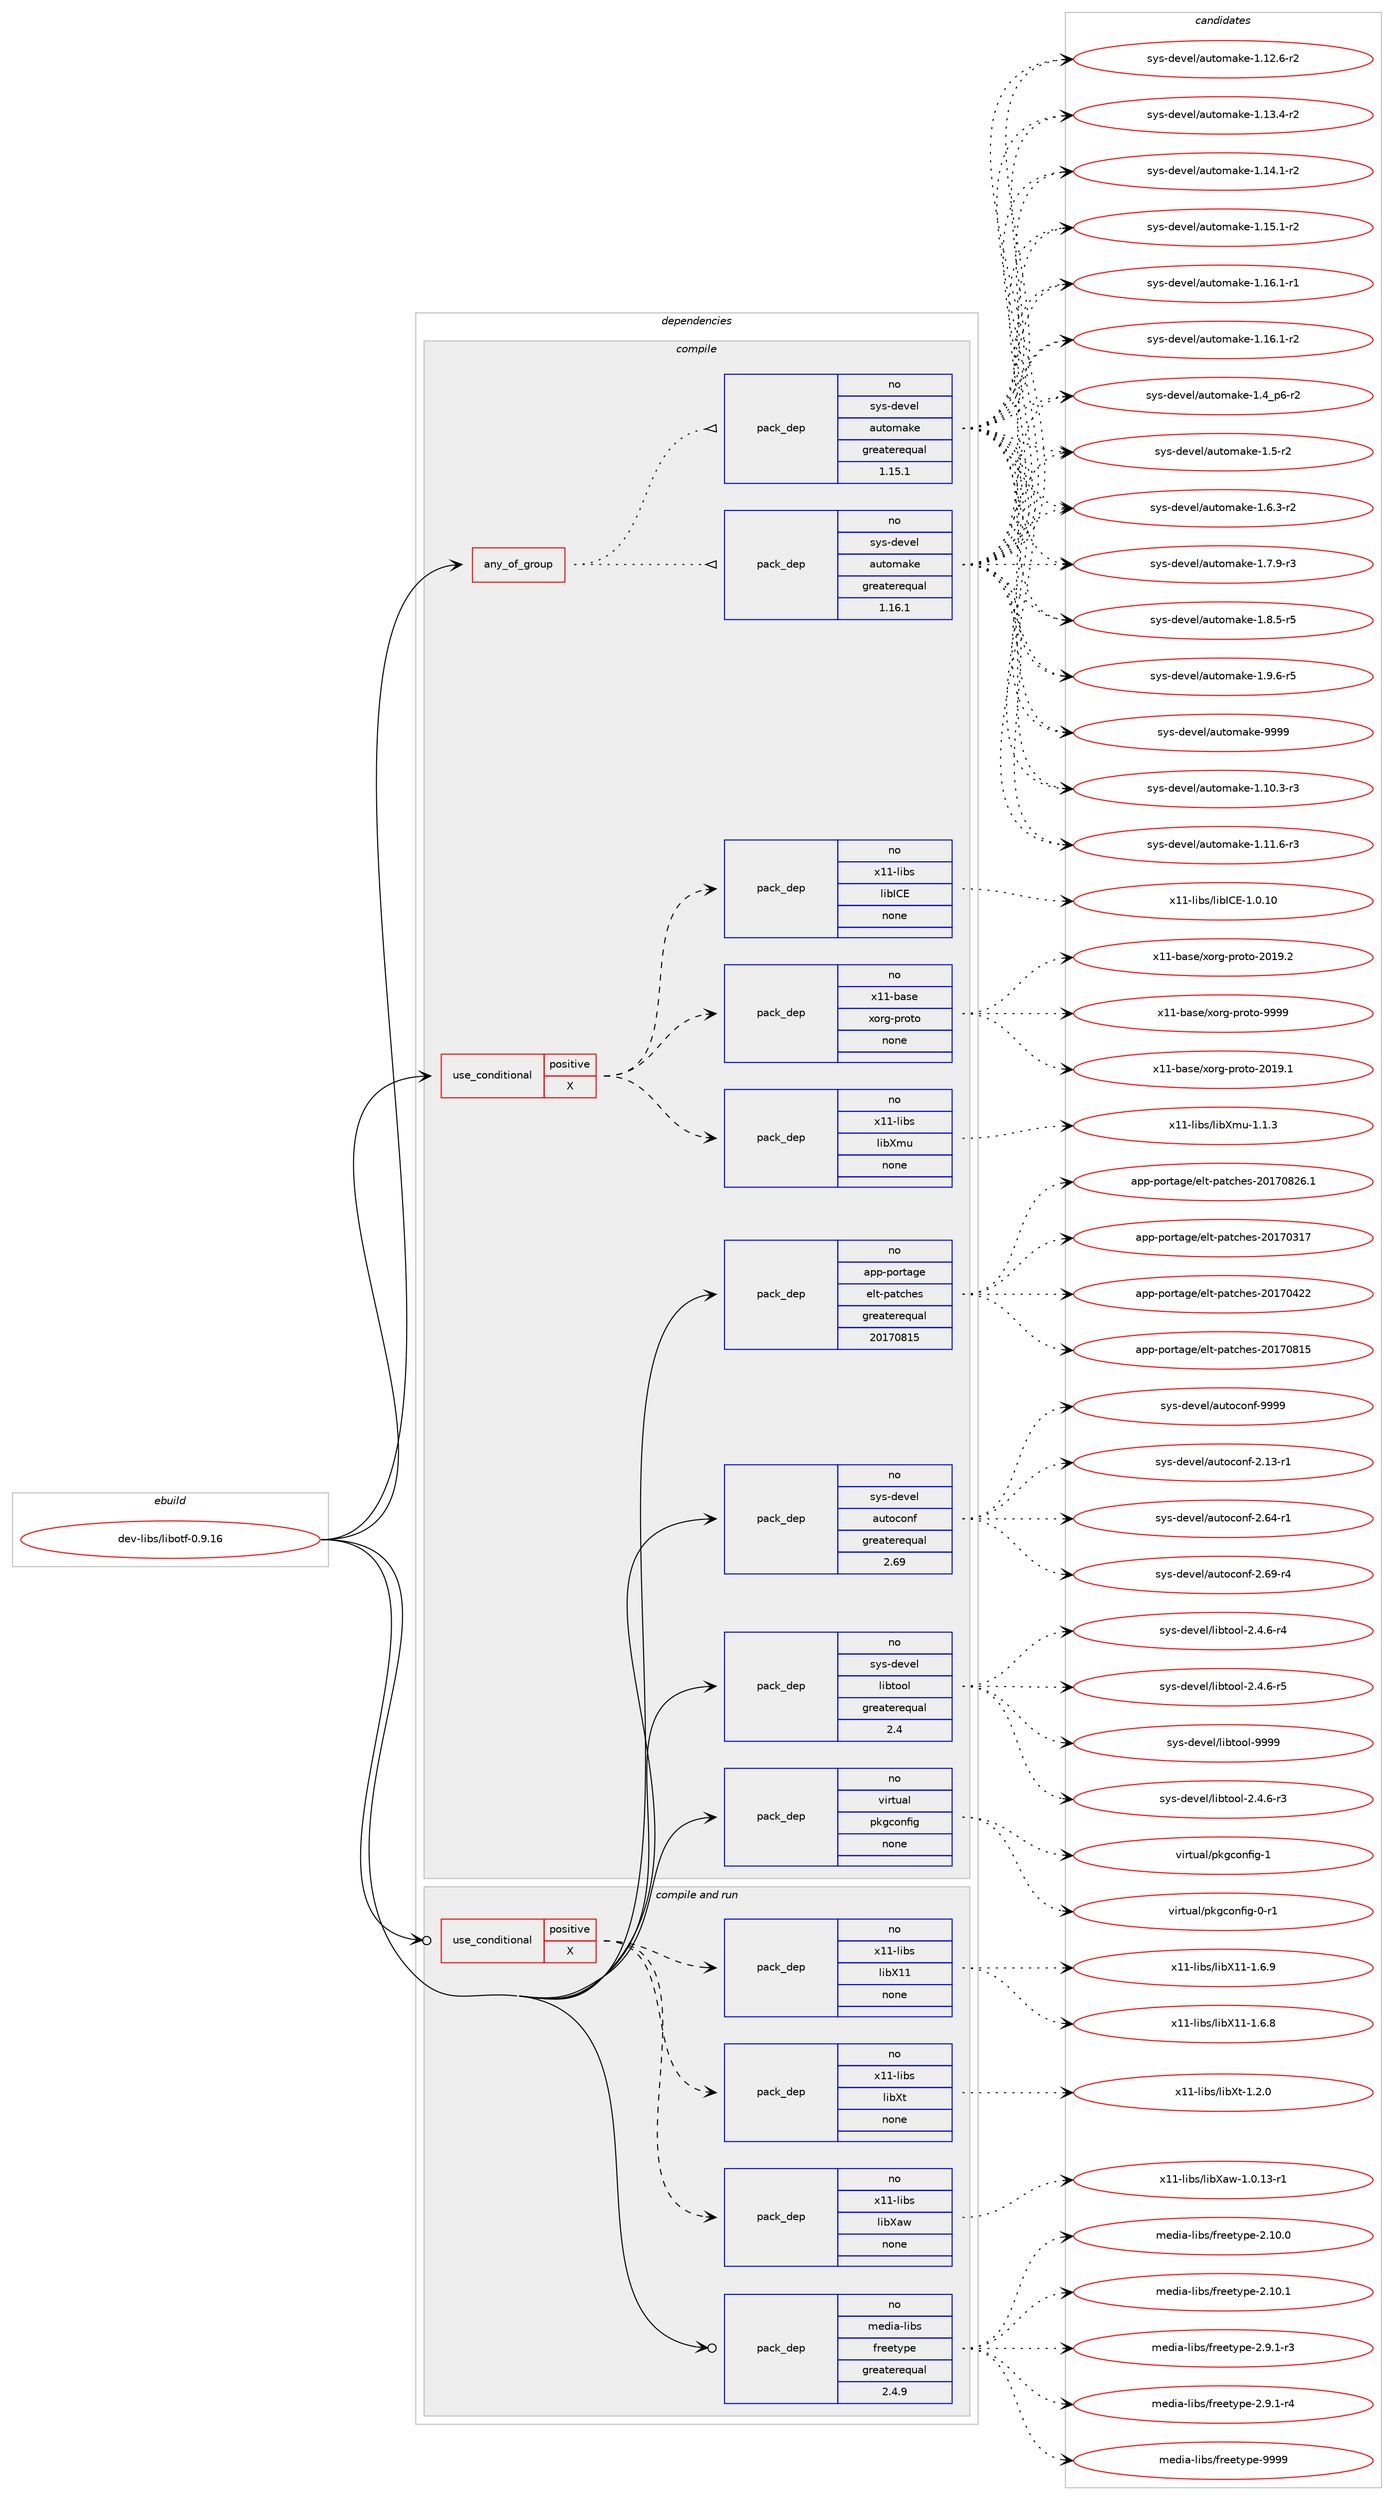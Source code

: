 digraph prolog {

# *************
# Graph options
# *************

newrank=true;
concentrate=true;
compound=true;
graph [rankdir=LR,fontname=Helvetica,fontsize=10,ranksep=1.5];#, ranksep=2.5, nodesep=0.2];
edge  [arrowhead=vee];
node  [fontname=Helvetica,fontsize=10];

# **********
# The ebuild
# **********

subgraph cluster_leftcol {
color=gray;
rank=same;
label=<<i>ebuild</i>>;
id [label="dev-libs/libotf-0.9.16", color=red, width=4, href="../dev-libs/libotf-0.9.16.svg"];
}

# ****************
# The dependencies
# ****************

subgraph cluster_midcol {
color=gray;
label=<<i>dependencies</i>>;
subgraph cluster_compile {
fillcolor="#eeeeee";
style=filled;
label=<<i>compile</i>>;
subgraph any11141 {
dependency566397 [label=<<TABLE BORDER="0" CELLBORDER="1" CELLSPACING="0" CELLPADDING="4"><TR><TD CELLPADDING="10">any_of_group</TD></TR></TABLE>>, shape=none, color=red];subgraph pack423010 {
dependency566398 [label=<<TABLE BORDER="0" CELLBORDER="1" CELLSPACING="0" CELLPADDING="4" WIDTH="220"><TR><TD ROWSPAN="6" CELLPADDING="30">pack_dep</TD></TR><TR><TD WIDTH="110">no</TD></TR><TR><TD>sys-devel</TD></TR><TR><TD>automake</TD></TR><TR><TD>greaterequal</TD></TR><TR><TD>1.16.1</TD></TR></TABLE>>, shape=none, color=blue];
}
dependency566397:e -> dependency566398:w [weight=20,style="dotted",arrowhead="oinv"];
subgraph pack423011 {
dependency566399 [label=<<TABLE BORDER="0" CELLBORDER="1" CELLSPACING="0" CELLPADDING="4" WIDTH="220"><TR><TD ROWSPAN="6" CELLPADDING="30">pack_dep</TD></TR><TR><TD WIDTH="110">no</TD></TR><TR><TD>sys-devel</TD></TR><TR><TD>automake</TD></TR><TR><TD>greaterequal</TD></TR><TR><TD>1.15.1</TD></TR></TABLE>>, shape=none, color=blue];
}
dependency566397:e -> dependency566399:w [weight=20,style="dotted",arrowhead="oinv"];
}
id:e -> dependency566397:w [weight=20,style="solid",arrowhead="vee"];
subgraph cond131889 {
dependency566400 [label=<<TABLE BORDER="0" CELLBORDER="1" CELLSPACING="0" CELLPADDING="4"><TR><TD ROWSPAN="3" CELLPADDING="10">use_conditional</TD></TR><TR><TD>positive</TD></TR><TR><TD>X</TD></TR></TABLE>>, shape=none, color=red];
subgraph pack423012 {
dependency566401 [label=<<TABLE BORDER="0" CELLBORDER="1" CELLSPACING="0" CELLPADDING="4" WIDTH="220"><TR><TD ROWSPAN="6" CELLPADDING="30">pack_dep</TD></TR><TR><TD WIDTH="110">no</TD></TR><TR><TD>x11-base</TD></TR><TR><TD>xorg-proto</TD></TR><TR><TD>none</TD></TR><TR><TD></TD></TR></TABLE>>, shape=none, color=blue];
}
dependency566400:e -> dependency566401:w [weight=20,style="dashed",arrowhead="vee"];
subgraph pack423013 {
dependency566402 [label=<<TABLE BORDER="0" CELLBORDER="1" CELLSPACING="0" CELLPADDING="4" WIDTH="220"><TR><TD ROWSPAN="6" CELLPADDING="30">pack_dep</TD></TR><TR><TD WIDTH="110">no</TD></TR><TR><TD>x11-libs</TD></TR><TR><TD>libICE</TD></TR><TR><TD>none</TD></TR><TR><TD></TD></TR></TABLE>>, shape=none, color=blue];
}
dependency566400:e -> dependency566402:w [weight=20,style="dashed",arrowhead="vee"];
subgraph pack423014 {
dependency566403 [label=<<TABLE BORDER="0" CELLBORDER="1" CELLSPACING="0" CELLPADDING="4" WIDTH="220"><TR><TD ROWSPAN="6" CELLPADDING="30">pack_dep</TD></TR><TR><TD WIDTH="110">no</TD></TR><TR><TD>x11-libs</TD></TR><TR><TD>libXmu</TD></TR><TR><TD>none</TD></TR><TR><TD></TD></TR></TABLE>>, shape=none, color=blue];
}
dependency566400:e -> dependency566403:w [weight=20,style="dashed",arrowhead="vee"];
}
id:e -> dependency566400:w [weight=20,style="solid",arrowhead="vee"];
subgraph pack423015 {
dependency566404 [label=<<TABLE BORDER="0" CELLBORDER="1" CELLSPACING="0" CELLPADDING="4" WIDTH="220"><TR><TD ROWSPAN="6" CELLPADDING="30">pack_dep</TD></TR><TR><TD WIDTH="110">no</TD></TR><TR><TD>app-portage</TD></TR><TR><TD>elt-patches</TD></TR><TR><TD>greaterequal</TD></TR><TR><TD>20170815</TD></TR></TABLE>>, shape=none, color=blue];
}
id:e -> dependency566404:w [weight=20,style="solid",arrowhead="vee"];
subgraph pack423016 {
dependency566405 [label=<<TABLE BORDER="0" CELLBORDER="1" CELLSPACING="0" CELLPADDING="4" WIDTH="220"><TR><TD ROWSPAN="6" CELLPADDING="30">pack_dep</TD></TR><TR><TD WIDTH="110">no</TD></TR><TR><TD>sys-devel</TD></TR><TR><TD>autoconf</TD></TR><TR><TD>greaterequal</TD></TR><TR><TD>2.69</TD></TR></TABLE>>, shape=none, color=blue];
}
id:e -> dependency566405:w [weight=20,style="solid",arrowhead="vee"];
subgraph pack423017 {
dependency566406 [label=<<TABLE BORDER="0" CELLBORDER="1" CELLSPACING="0" CELLPADDING="4" WIDTH="220"><TR><TD ROWSPAN="6" CELLPADDING="30">pack_dep</TD></TR><TR><TD WIDTH="110">no</TD></TR><TR><TD>sys-devel</TD></TR><TR><TD>libtool</TD></TR><TR><TD>greaterequal</TD></TR><TR><TD>2.4</TD></TR></TABLE>>, shape=none, color=blue];
}
id:e -> dependency566406:w [weight=20,style="solid",arrowhead="vee"];
subgraph pack423018 {
dependency566407 [label=<<TABLE BORDER="0" CELLBORDER="1" CELLSPACING="0" CELLPADDING="4" WIDTH="220"><TR><TD ROWSPAN="6" CELLPADDING="30">pack_dep</TD></TR><TR><TD WIDTH="110">no</TD></TR><TR><TD>virtual</TD></TR><TR><TD>pkgconfig</TD></TR><TR><TD>none</TD></TR><TR><TD></TD></TR></TABLE>>, shape=none, color=blue];
}
id:e -> dependency566407:w [weight=20,style="solid",arrowhead="vee"];
}
subgraph cluster_compileandrun {
fillcolor="#eeeeee";
style=filled;
label=<<i>compile and run</i>>;
subgraph cond131890 {
dependency566408 [label=<<TABLE BORDER="0" CELLBORDER="1" CELLSPACING="0" CELLPADDING="4"><TR><TD ROWSPAN="3" CELLPADDING="10">use_conditional</TD></TR><TR><TD>positive</TD></TR><TR><TD>X</TD></TR></TABLE>>, shape=none, color=red];
subgraph pack423019 {
dependency566409 [label=<<TABLE BORDER="0" CELLBORDER="1" CELLSPACING="0" CELLPADDING="4" WIDTH="220"><TR><TD ROWSPAN="6" CELLPADDING="30">pack_dep</TD></TR><TR><TD WIDTH="110">no</TD></TR><TR><TD>x11-libs</TD></TR><TR><TD>libX11</TD></TR><TR><TD>none</TD></TR><TR><TD></TD></TR></TABLE>>, shape=none, color=blue];
}
dependency566408:e -> dependency566409:w [weight=20,style="dashed",arrowhead="vee"];
subgraph pack423020 {
dependency566410 [label=<<TABLE BORDER="0" CELLBORDER="1" CELLSPACING="0" CELLPADDING="4" WIDTH="220"><TR><TD ROWSPAN="6" CELLPADDING="30">pack_dep</TD></TR><TR><TD WIDTH="110">no</TD></TR><TR><TD>x11-libs</TD></TR><TR><TD>libXaw</TD></TR><TR><TD>none</TD></TR><TR><TD></TD></TR></TABLE>>, shape=none, color=blue];
}
dependency566408:e -> dependency566410:w [weight=20,style="dashed",arrowhead="vee"];
subgraph pack423021 {
dependency566411 [label=<<TABLE BORDER="0" CELLBORDER="1" CELLSPACING="0" CELLPADDING="4" WIDTH="220"><TR><TD ROWSPAN="6" CELLPADDING="30">pack_dep</TD></TR><TR><TD WIDTH="110">no</TD></TR><TR><TD>x11-libs</TD></TR><TR><TD>libXt</TD></TR><TR><TD>none</TD></TR><TR><TD></TD></TR></TABLE>>, shape=none, color=blue];
}
dependency566408:e -> dependency566411:w [weight=20,style="dashed",arrowhead="vee"];
}
id:e -> dependency566408:w [weight=20,style="solid",arrowhead="odotvee"];
subgraph pack423022 {
dependency566412 [label=<<TABLE BORDER="0" CELLBORDER="1" CELLSPACING="0" CELLPADDING="4" WIDTH="220"><TR><TD ROWSPAN="6" CELLPADDING="30">pack_dep</TD></TR><TR><TD WIDTH="110">no</TD></TR><TR><TD>media-libs</TD></TR><TR><TD>freetype</TD></TR><TR><TD>greaterequal</TD></TR><TR><TD>2.4.9</TD></TR></TABLE>>, shape=none, color=blue];
}
id:e -> dependency566412:w [weight=20,style="solid",arrowhead="odotvee"];
}
subgraph cluster_run {
fillcolor="#eeeeee";
style=filled;
label=<<i>run</i>>;
}
}

# **************
# The candidates
# **************

subgraph cluster_choices {
rank=same;
color=gray;
label=<<i>candidates</i>>;

subgraph choice423010 {
color=black;
nodesep=1;
choice11512111545100101118101108479711711611110997107101454946494846514511451 [label="sys-devel/automake-1.10.3-r3", color=red, width=4,href="../sys-devel/automake-1.10.3-r3.svg"];
choice11512111545100101118101108479711711611110997107101454946494946544511451 [label="sys-devel/automake-1.11.6-r3", color=red, width=4,href="../sys-devel/automake-1.11.6-r3.svg"];
choice11512111545100101118101108479711711611110997107101454946495046544511450 [label="sys-devel/automake-1.12.6-r2", color=red, width=4,href="../sys-devel/automake-1.12.6-r2.svg"];
choice11512111545100101118101108479711711611110997107101454946495146524511450 [label="sys-devel/automake-1.13.4-r2", color=red, width=4,href="../sys-devel/automake-1.13.4-r2.svg"];
choice11512111545100101118101108479711711611110997107101454946495246494511450 [label="sys-devel/automake-1.14.1-r2", color=red, width=4,href="../sys-devel/automake-1.14.1-r2.svg"];
choice11512111545100101118101108479711711611110997107101454946495346494511450 [label="sys-devel/automake-1.15.1-r2", color=red, width=4,href="../sys-devel/automake-1.15.1-r2.svg"];
choice11512111545100101118101108479711711611110997107101454946495446494511449 [label="sys-devel/automake-1.16.1-r1", color=red, width=4,href="../sys-devel/automake-1.16.1-r1.svg"];
choice11512111545100101118101108479711711611110997107101454946495446494511450 [label="sys-devel/automake-1.16.1-r2", color=red, width=4,href="../sys-devel/automake-1.16.1-r2.svg"];
choice115121115451001011181011084797117116111109971071014549465295112544511450 [label="sys-devel/automake-1.4_p6-r2", color=red, width=4,href="../sys-devel/automake-1.4_p6-r2.svg"];
choice11512111545100101118101108479711711611110997107101454946534511450 [label="sys-devel/automake-1.5-r2", color=red, width=4,href="../sys-devel/automake-1.5-r2.svg"];
choice115121115451001011181011084797117116111109971071014549465446514511450 [label="sys-devel/automake-1.6.3-r2", color=red, width=4,href="../sys-devel/automake-1.6.3-r2.svg"];
choice115121115451001011181011084797117116111109971071014549465546574511451 [label="sys-devel/automake-1.7.9-r3", color=red, width=4,href="../sys-devel/automake-1.7.9-r3.svg"];
choice115121115451001011181011084797117116111109971071014549465646534511453 [label="sys-devel/automake-1.8.5-r5", color=red, width=4,href="../sys-devel/automake-1.8.5-r5.svg"];
choice115121115451001011181011084797117116111109971071014549465746544511453 [label="sys-devel/automake-1.9.6-r5", color=red, width=4,href="../sys-devel/automake-1.9.6-r5.svg"];
choice115121115451001011181011084797117116111109971071014557575757 [label="sys-devel/automake-9999", color=red, width=4,href="../sys-devel/automake-9999.svg"];
dependency566398:e -> choice11512111545100101118101108479711711611110997107101454946494846514511451:w [style=dotted,weight="100"];
dependency566398:e -> choice11512111545100101118101108479711711611110997107101454946494946544511451:w [style=dotted,weight="100"];
dependency566398:e -> choice11512111545100101118101108479711711611110997107101454946495046544511450:w [style=dotted,weight="100"];
dependency566398:e -> choice11512111545100101118101108479711711611110997107101454946495146524511450:w [style=dotted,weight="100"];
dependency566398:e -> choice11512111545100101118101108479711711611110997107101454946495246494511450:w [style=dotted,weight="100"];
dependency566398:e -> choice11512111545100101118101108479711711611110997107101454946495346494511450:w [style=dotted,weight="100"];
dependency566398:e -> choice11512111545100101118101108479711711611110997107101454946495446494511449:w [style=dotted,weight="100"];
dependency566398:e -> choice11512111545100101118101108479711711611110997107101454946495446494511450:w [style=dotted,weight="100"];
dependency566398:e -> choice115121115451001011181011084797117116111109971071014549465295112544511450:w [style=dotted,weight="100"];
dependency566398:e -> choice11512111545100101118101108479711711611110997107101454946534511450:w [style=dotted,weight="100"];
dependency566398:e -> choice115121115451001011181011084797117116111109971071014549465446514511450:w [style=dotted,weight="100"];
dependency566398:e -> choice115121115451001011181011084797117116111109971071014549465546574511451:w [style=dotted,weight="100"];
dependency566398:e -> choice115121115451001011181011084797117116111109971071014549465646534511453:w [style=dotted,weight="100"];
dependency566398:e -> choice115121115451001011181011084797117116111109971071014549465746544511453:w [style=dotted,weight="100"];
dependency566398:e -> choice115121115451001011181011084797117116111109971071014557575757:w [style=dotted,weight="100"];
}
subgraph choice423011 {
color=black;
nodesep=1;
choice11512111545100101118101108479711711611110997107101454946494846514511451 [label="sys-devel/automake-1.10.3-r3", color=red, width=4,href="../sys-devel/automake-1.10.3-r3.svg"];
choice11512111545100101118101108479711711611110997107101454946494946544511451 [label="sys-devel/automake-1.11.6-r3", color=red, width=4,href="../sys-devel/automake-1.11.6-r3.svg"];
choice11512111545100101118101108479711711611110997107101454946495046544511450 [label="sys-devel/automake-1.12.6-r2", color=red, width=4,href="../sys-devel/automake-1.12.6-r2.svg"];
choice11512111545100101118101108479711711611110997107101454946495146524511450 [label="sys-devel/automake-1.13.4-r2", color=red, width=4,href="../sys-devel/automake-1.13.4-r2.svg"];
choice11512111545100101118101108479711711611110997107101454946495246494511450 [label="sys-devel/automake-1.14.1-r2", color=red, width=4,href="../sys-devel/automake-1.14.1-r2.svg"];
choice11512111545100101118101108479711711611110997107101454946495346494511450 [label="sys-devel/automake-1.15.1-r2", color=red, width=4,href="../sys-devel/automake-1.15.1-r2.svg"];
choice11512111545100101118101108479711711611110997107101454946495446494511449 [label="sys-devel/automake-1.16.1-r1", color=red, width=4,href="../sys-devel/automake-1.16.1-r1.svg"];
choice11512111545100101118101108479711711611110997107101454946495446494511450 [label="sys-devel/automake-1.16.1-r2", color=red, width=4,href="../sys-devel/automake-1.16.1-r2.svg"];
choice115121115451001011181011084797117116111109971071014549465295112544511450 [label="sys-devel/automake-1.4_p6-r2", color=red, width=4,href="../sys-devel/automake-1.4_p6-r2.svg"];
choice11512111545100101118101108479711711611110997107101454946534511450 [label="sys-devel/automake-1.5-r2", color=red, width=4,href="../sys-devel/automake-1.5-r2.svg"];
choice115121115451001011181011084797117116111109971071014549465446514511450 [label="sys-devel/automake-1.6.3-r2", color=red, width=4,href="../sys-devel/automake-1.6.3-r2.svg"];
choice115121115451001011181011084797117116111109971071014549465546574511451 [label="sys-devel/automake-1.7.9-r3", color=red, width=4,href="../sys-devel/automake-1.7.9-r3.svg"];
choice115121115451001011181011084797117116111109971071014549465646534511453 [label="sys-devel/automake-1.8.5-r5", color=red, width=4,href="../sys-devel/automake-1.8.5-r5.svg"];
choice115121115451001011181011084797117116111109971071014549465746544511453 [label="sys-devel/automake-1.9.6-r5", color=red, width=4,href="../sys-devel/automake-1.9.6-r5.svg"];
choice115121115451001011181011084797117116111109971071014557575757 [label="sys-devel/automake-9999", color=red, width=4,href="../sys-devel/automake-9999.svg"];
dependency566399:e -> choice11512111545100101118101108479711711611110997107101454946494846514511451:w [style=dotted,weight="100"];
dependency566399:e -> choice11512111545100101118101108479711711611110997107101454946494946544511451:w [style=dotted,weight="100"];
dependency566399:e -> choice11512111545100101118101108479711711611110997107101454946495046544511450:w [style=dotted,weight="100"];
dependency566399:e -> choice11512111545100101118101108479711711611110997107101454946495146524511450:w [style=dotted,weight="100"];
dependency566399:e -> choice11512111545100101118101108479711711611110997107101454946495246494511450:w [style=dotted,weight="100"];
dependency566399:e -> choice11512111545100101118101108479711711611110997107101454946495346494511450:w [style=dotted,weight="100"];
dependency566399:e -> choice11512111545100101118101108479711711611110997107101454946495446494511449:w [style=dotted,weight="100"];
dependency566399:e -> choice11512111545100101118101108479711711611110997107101454946495446494511450:w [style=dotted,weight="100"];
dependency566399:e -> choice115121115451001011181011084797117116111109971071014549465295112544511450:w [style=dotted,weight="100"];
dependency566399:e -> choice11512111545100101118101108479711711611110997107101454946534511450:w [style=dotted,weight="100"];
dependency566399:e -> choice115121115451001011181011084797117116111109971071014549465446514511450:w [style=dotted,weight="100"];
dependency566399:e -> choice115121115451001011181011084797117116111109971071014549465546574511451:w [style=dotted,weight="100"];
dependency566399:e -> choice115121115451001011181011084797117116111109971071014549465646534511453:w [style=dotted,weight="100"];
dependency566399:e -> choice115121115451001011181011084797117116111109971071014549465746544511453:w [style=dotted,weight="100"];
dependency566399:e -> choice115121115451001011181011084797117116111109971071014557575757:w [style=dotted,weight="100"];
}
subgraph choice423012 {
color=black;
nodesep=1;
choice1204949459897115101471201111141034511211411111611145504849574649 [label="x11-base/xorg-proto-2019.1", color=red, width=4,href="../x11-base/xorg-proto-2019.1.svg"];
choice1204949459897115101471201111141034511211411111611145504849574650 [label="x11-base/xorg-proto-2019.2", color=red, width=4,href="../x11-base/xorg-proto-2019.2.svg"];
choice120494945989711510147120111114103451121141111161114557575757 [label="x11-base/xorg-proto-9999", color=red, width=4,href="../x11-base/xorg-proto-9999.svg"];
dependency566401:e -> choice1204949459897115101471201111141034511211411111611145504849574649:w [style=dotted,weight="100"];
dependency566401:e -> choice1204949459897115101471201111141034511211411111611145504849574650:w [style=dotted,weight="100"];
dependency566401:e -> choice120494945989711510147120111114103451121141111161114557575757:w [style=dotted,weight="100"];
}
subgraph choice423013 {
color=black;
nodesep=1;
choice12049494510810598115471081059873676945494648464948 [label="x11-libs/libICE-1.0.10", color=red, width=4,href="../x11-libs/libICE-1.0.10.svg"];
dependency566402:e -> choice12049494510810598115471081059873676945494648464948:w [style=dotted,weight="100"];
}
subgraph choice423014 {
color=black;
nodesep=1;
choice12049494510810598115471081059888109117454946494651 [label="x11-libs/libXmu-1.1.3", color=red, width=4,href="../x11-libs/libXmu-1.1.3.svg"];
dependency566403:e -> choice12049494510810598115471081059888109117454946494651:w [style=dotted,weight="100"];
}
subgraph choice423015 {
color=black;
nodesep=1;
choice97112112451121111141169710310147101108116451129711699104101115455048495548514955 [label="app-portage/elt-patches-20170317", color=red, width=4,href="../app-portage/elt-patches-20170317.svg"];
choice97112112451121111141169710310147101108116451129711699104101115455048495548525050 [label="app-portage/elt-patches-20170422", color=red, width=4,href="../app-portage/elt-patches-20170422.svg"];
choice97112112451121111141169710310147101108116451129711699104101115455048495548564953 [label="app-portage/elt-patches-20170815", color=red, width=4,href="../app-portage/elt-patches-20170815.svg"];
choice971121124511211111411697103101471011081164511297116991041011154550484955485650544649 [label="app-portage/elt-patches-20170826.1", color=red, width=4,href="../app-portage/elt-patches-20170826.1.svg"];
dependency566404:e -> choice97112112451121111141169710310147101108116451129711699104101115455048495548514955:w [style=dotted,weight="100"];
dependency566404:e -> choice97112112451121111141169710310147101108116451129711699104101115455048495548525050:w [style=dotted,weight="100"];
dependency566404:e -> choice97112112451121111141169710310147101108116451129711699104101115455048495548564953:w [style=dotted,weight="100"];
dependency566404:e -> choice971121124511211111411697103101471011081164511297116991041011154550484955485650544649:w [style=dotted,weight="100"];
}
subgraph choice423016 {
color=black;
nodesep=1;
choice1151211154510010111810110847971171161119911111010245504649514511449 [label="sys-devel/autoconf-2.13-r1", color=red, width=4,href="../sys-devel/autoconf-2.13-r1.svg"];
choice1151211154510010111810110847971171161119911111010245504654524511449 [label="sys-devel/autoconf-2.64-r1", color=red, width=4,href="../sys-devel/autoconf-2.64-r1.svg"];
choice1151211154510010111810110847971171161119911111010245504654574511452 [label="sys-devel/autoconf-2.69-r4", color=red, width=4,href="../sys-devel/autoconf-2.69-r4.svg"];
choice115121115451001011181011084797117116111991111101024557575757 [label="sys-devel/autoconf-9999", color=red, width=4,href="../sys-devel/autoconf-9999.svg"];
dependency566405:e -> choice1151211154510010111810110847971171161119911111010245504649514511449:w [style=dotted,weight="100"];
dependency566405:e -> choice1151211154510010111810110847971171161119911111010245504654524511449:w [style=dotted,weight="100"];
dependency566405:e -> choice1151211154510010111810110847971171161119911111010245504654574511452:w [style=dotted,weight="100"];
dependency566405:e -> choice115121115451001011181011084797117116111991111101024557575757:w [style=dotted,weight="100"];
}
subgraph choice423017 {
color=black;
nodesep=1;
choice1151211154510010111810110847108105981161111111084550465246544511451 [label="sys-devel/libtool-2.4.6-r3", color=red, width=4,href="../sys-devel/libtool-2.4.6-r3.svg"];
choice1151211154510010111810110847108105981161111111084550465246544511452 [label="sys-devel/libtool-2.4.6-r4", color=red, width=4,href="../sys-devel/libtool-2.4.6-r4.svg"];
choice1151211154510010111810110847108105981161111111084550465246544511453 [label="sys-devel/libtool-2.4.6-r5", color=red, width=4,href="../sys-devel/libtool-2.4.6-r5.svg"];
choice1151211154510010111810110847108105981161111111084557575757 [label="sys-devel/libtool-9999", color=red, width=4,href="../sys-devel/libtool-9999.svg"];
dependency566406:e -> choice1151211154510010111810110847108105981161111111084550465246544511451:w [style=dotted,weight="100"];
dependency566406:e -> choice1151211154510010111810110847108105981161111111084550465246544511452:w [style=dotted,weight="100"];
dependency566406:e -> choice1151211154510010111810110847108105981161111111084550465246544511453:w [style=dotted,weight="100"];
dependency566406:e -> choice1151211154510010111810110847108105981161111111084557575757:w [style=dotted,weight="100"];
}
subgraph choice423018 {
color=black;
nodesep=1;
choice11810511411611797108471121071039911111010210510345484511449 [label="virtual/pkgconfig-0-r1", color=red, width=4,href="../virtual/pkgconfig-0-r1.svg"];
choice1181051141161179710847112107103991111101021051034549 [label="virtual/pkgconfig-1", color=red, width=4,href="../virtual/pkgconfig-1.svg"];
dependency566407:e -> choice11810511411611797108471121071039911111010210510345484511449:w [style=dotted,weight="100"];
dependency566407:e -> choice1181051141161179710847112107103991111101021051034549:w [style=dotted,weight="100"];
}
subgraph choice423019 {
color=black;
nodesep=1;
choice120494945108105981154710810598884949454946544656 [label="x11-libs/libX11-1.6.8", color=red, width=4,href="../x11-libs/libX11-1.6.8.svg"];
choice120494945108105981154710810598884949454946544657 [label="x11-libs/libX11-1.6.9", color=red, width=4,href="../x11-libs/libX11-1.6.9.svg"];
dependency566409:e -> choice120494945108105981154710810598884949454946544656:w [style=dotted,weight="100"];
dependency566409:e -> choice120494945108105981154710810598884949454946544657:w [style=dotted,weight="100"];
}
subgraph choice423020 {
color=black;
nodesep=1;
choice1204949451081059811547108105988897119454946484649514511449 [label="x11-libs/libXaw-1.0.13-r1", color=red, width=4,href="../x11-libs/libXaw-1.0.13-r1.svg"];
dependency566410:e -> choice1204949451081059811547108105988897119454946484649514511449:w [style=dotted,weight="100"];
}
subgraph choice423021 {
color=black;
nodesep=1;
choice12049494510810598115471081059888116454946504648 [label="x11-libs/libXt-1.2.0", color=red, width=4,href="../x11-libs/libXt-1.2.0.svg"];
dependency566411:e -> choice12049494510810598115471081059888116454946504648:w [style=dotted,weight="100"];
}
subgraph choice423022 {
color=black;
nodesep=1;
choice1091011001059745108105981154710211410110111612111210145504649484648 [label="media-libs/freetype-2.10.0", color=red, width=4,href="../media-libs/freetype-2.10.0.svg"];
choice1091011001059745108105981154710211410110111612111210145504649484649 [label="media-libs/freetype-2.10.1", color=red, width=4,href="../media-libs/freetype-2.10.1.svg"];
choice109101100105974510810598115471021141011011161211121014550465746494511451 [label="media-libs/freetype-2.9.1-r3", color=red, width=4,href="../media-libs/freetype-2.9.1-r3.svg"];
choice109101100105974510810598115471021141011011161211121014550465746494511452 [label="media-libs/freetype-2.9.1-r4", color=red, width=4,href="../media-libs/freetype-2.9.1-r4.svg"];
choice109101100105974510810598115471021141011011161211121014557575757 [label="media-libs/freetype-9999", color=red, width=4,href="../media-libs/freetype-9999.svg"];
dependency566412:e -> choice1091011001059745108105981154710211410110111612111210145504649484648:w [style=dotted,weight="100"];
dependency566412:e -> choice1091011001059745108105981154710211410110111612111210145504649484649:w [style=dotted,weight="100"];
dependency566412:e -> choice109101100105974510810598115471021141011011161211121014550465746494511451:w [style=dotted,weight="100"];
dependency566412:e -> choice109101100105974510810598115471021141011011161211121014550465746494511452:w [style=dotted,weight="100"];
dependency566412:e -> choice109101100105974510810598115471021141011011161211121014557575757:w [style=dotted,weight="100"];
}
}

}
